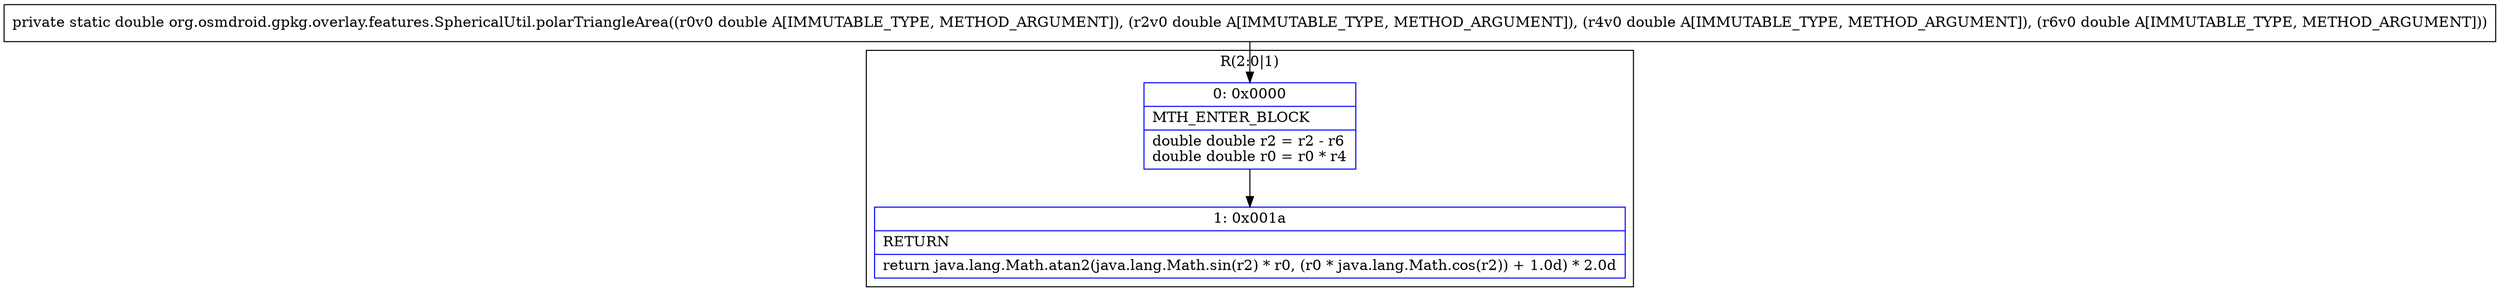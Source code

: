 digraph "CFG fororg.osmdroid.gpkg.overlay.features.SphericalUtil.polarTriangleArea(DDDD)D" {
subgraph cluster_Region_1265451840 {
label = "R(2:0|1)";
node [shape=record,color=blue];
Node_0 [shape=record,label="{0\:\ 0x0000|MTH_ENTER_BLOCK\l|double double r2 = r2 \- r6\ldouble double r0 = r0 * r4\l}"];
Node_1 [shape=record,label="{1\:\ 0x001a|RETURN\l|return java.lang.Math.atan2(java.lang.Math.sin(r2) * r0, (r0 * java.lang.Math.cos(r2)) + 1.0d) * 2.0d\l}"];
}
MethodNode[shape=record,label="{private static double org.osmdroid.gpkg.overlay.features.SphericalUtil.polarTriangleArea((r0v0 double A[IMMUTABLE_TYPE, METHOD_ARGUMENT]), (r2v0 double A[IMMUTABLE_TYPE, METHOD_ARGUMENT]), (r4v0 double A[IMMUTABLE_TYPE, METHOD_ARGUMENT]), (r6v0 double A[IMMUTABLE_TYPE, METHOD_ARGUMENT])) }"];
MethodNode -> Node_0;
Node_0 -> Node_1;
}

